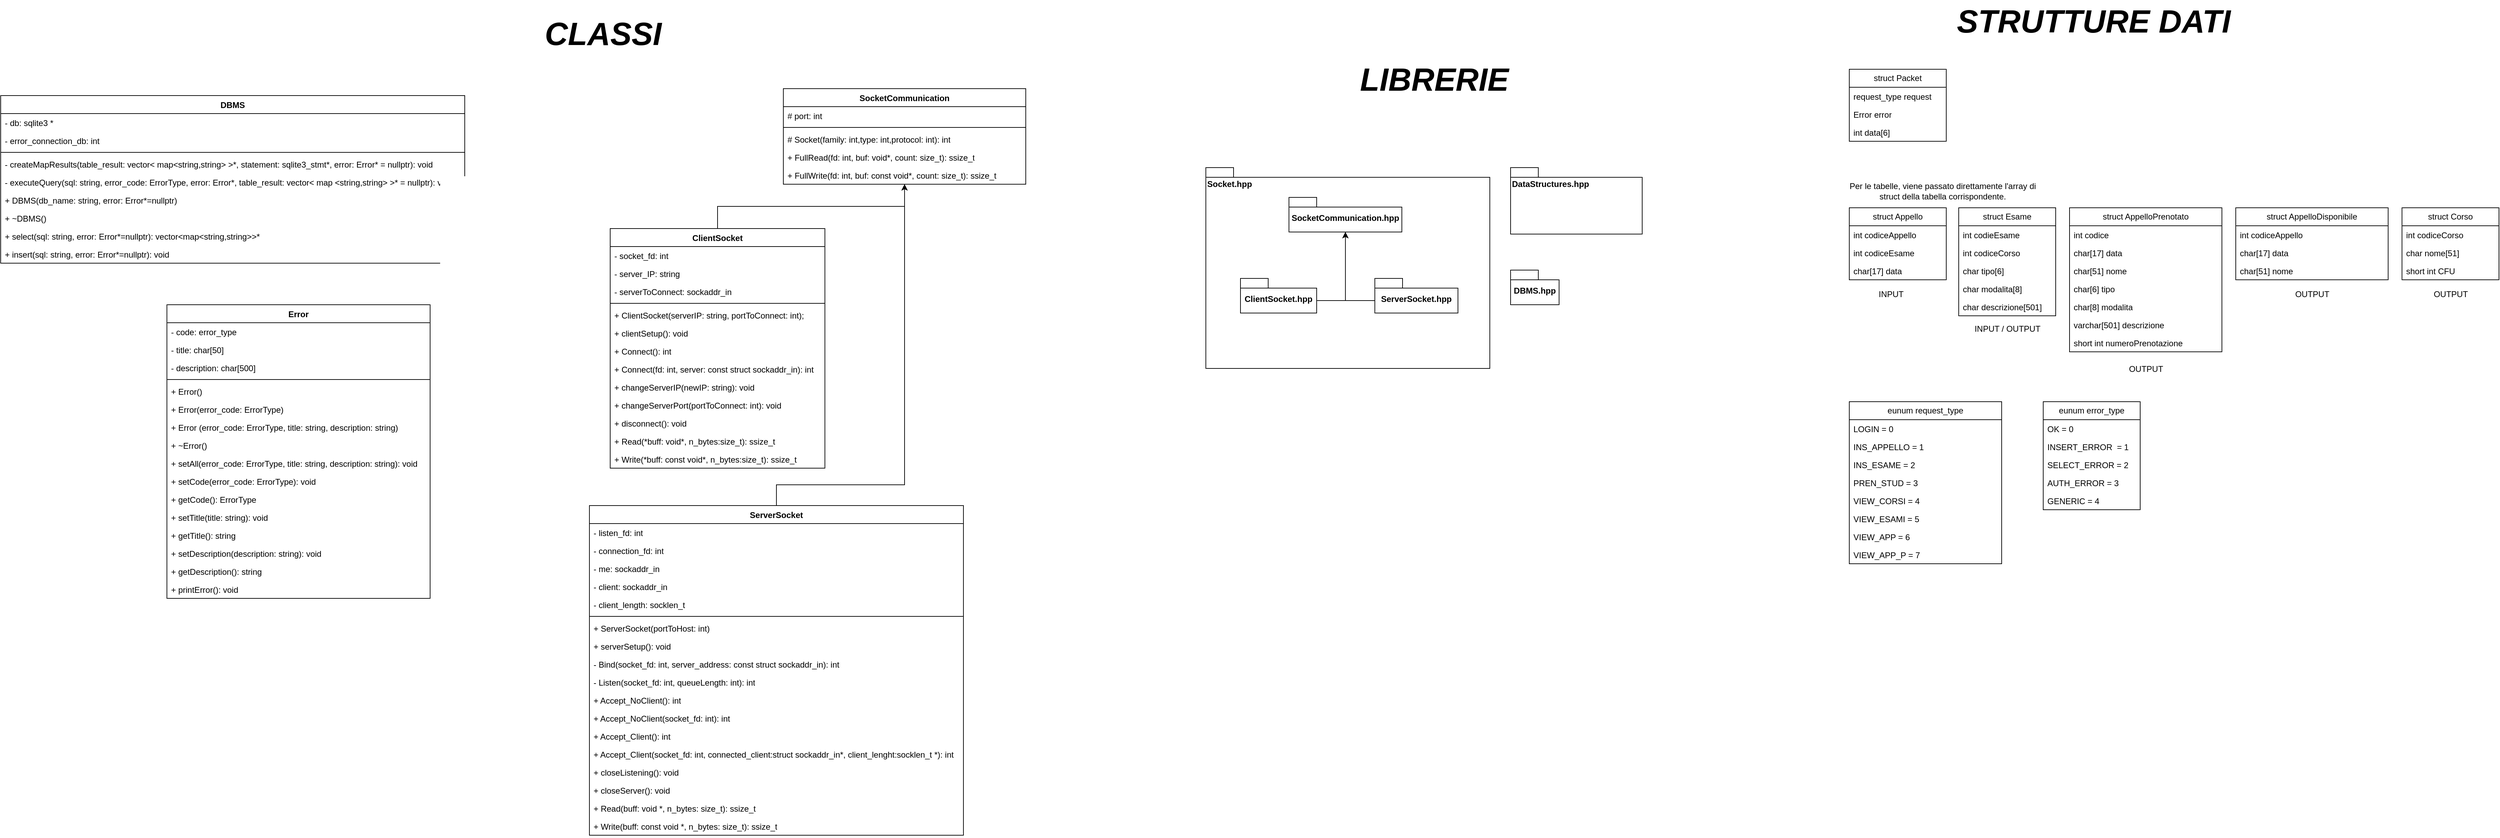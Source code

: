 <mxfile version="22.1.21" type="device">
  <diagram name="Pagina-1" id="JlJQr6Te_6Bf07eZ2ZKu">
    <mxGraphModel dx="3531" dy="629" grid="1" gridSize="10" guides="1" tooltips="1" connect="1" arrows="1" fold="1" page="1" pageScale="1" pageWidth="827" pageHeight="1169" math="0" shadow="0">
      <root>
        <mxCell id="0" />
        <mxCell id="1" parent="0" />
        <mxCell id="-esuDs_Q_kDMU7NCJ42U-24" style="edgeStyle=orthogonalEdgeStyle;rounded=0;orthogonalLoop=1;jettySize=auto;html=1;exitX=0.5;exitY=0;exitDx=0;exitDy=0;" parent="1" source="-esuDs_Q_kDMU7NCJ42U-1" target="-esuDs_Q_kDMU7NCJ42U-19" edge="1">
          <mxGeometry relative="1" as="geometry">
            <mxPoint x="-156" y="313" as="targetPoint" />
          </mxGeometry>
        </mxCell>
        <mxCell id="-esuDs_Q_kDMU7NCJ42U-1" value="ClientSocket" style="swimlane;fontStyle=1;align=center;verticalAlign=top;childLayout=stackLayout;horizontal=1;startSize=26;horizontalStack=0;resizeParent=1;resizeParentMax=0;resizeLast=0;collapsible=1;marginBottom=0;whiteSpace=wrap;html=1;" parent="1" vertex="1">
          <mxGeometry x="-910" y="390" width="310" height="346" as="geometry" />
        </mxCell>
        <mxCell id="-esuDs_Q_kDMU7NCJ42U-2" value="- socket_fd: int" style="text;strokeColor=none;fillColor=none;align=left;verticalAlign=top;spacingLeft=4;spacingRight=4;overflow=hidden;rotatable=0;points=[[0,0.5],[1,0.5]];portConstraint=eastwest;whiteSpace=wrap;html=1;" parent="-esuDs_Q_kDMU7NCJ42U-1" vertex="1">
          <mxGeometry y="26" width="310" height="26" as="geometry" />
        </mxCell>
        <mxCell id="-esuDs_Q_kDMU7NCJ42U-5" value="- server_IP: string" style="text;strokeColor=none;fillColor=none;align=left;verticalAlign=top;spacingLeft=4;spacingRight=4;overflow=hidden;rotatable=0;points=[[0,0.5],[1,0.5]];portConstraint=eastwest;whiteSpace=wrap;html=1;" parent="-esuDs_Q_kDMU7NCJ42U-1" vertex="1">
          <mxGeometry y="52" width="310" height="26" as="geometry" />
        </mxCell>
        <mxCell id="-esuDs_Q_kDMU7NCJ42U-6" value="- serverToConnect:&amp;nbsp;sockaddr_in" style="text;strokeColor=none;fillColor=none;align=left;verticalAlign=top;spacingLeft=4;spacingRight=4;overflow=hidden;rotatable=0;points=[[0,0.5],[1,0.5]];portConstraint=eastwest;whiteSpace=wrap;html=1;" parent="-esuDs_Q_kDMU7NCJ42U-1" vertex="1">
          <mxGeometry y="78" width="310" height="26" as="geometry" />
        </mxCell>
        <mxCell id="-esuDs_Q_kDMU7NCJ42U-3" value="" style="line;strokeWidth=1;fillColor=none;align=left;verticalAlign=middle;spacingTop=-1;spacingLeft=3;spacingRight=3;rotatable=0;labelPosition=right;points=[];portConstraint=eastwest;strokeColor=inherit;" parent="-esuDs_Q_kDMU7NCJ42U-1" vertex="1">
          <mxGeometry y="104" width="310" height="8" as="geometry" />
        </mxCell>
        <mxCell id="-esuDs_Q_kDMU7NCJ42U-4" value="+ ClientSocket(serverIP: string, portToConnect: int);" style="text;strokeColor=none;fillColor=none;align=left;verticalAlign=top;spacingLeft=4;spacingRight=4;overflow=hidden;rotatable=0;points=[[0,0.5],[1,0.5]];portConstraint=eastwest;whiteSpace=wrap;html=1;" parent="-esuDs_Q_kDMU7NCJ42U-1" vertex="1">
          <mxGeometry y="112" width="310" height="26" as="geometry" />
        </mxCell>
        <mxCell id="-esuDs_Q_kDMU7NCJ42U-7" value="+ clientSetup(): void" style="text;strokeColor=none;fillColor=none;align=left;verticalAlign=top;spacingLeft=4;spacingRight=4;overflow=hidden;rotatable=0;points=[[0,0.5],[1,0.5]];portConstraint=eastwest;whiteSpace=wrap;html=1;" parent="-esuDs_Q_kDMU7NCJ42U-1" vertex="1">
          <mxGeometry y="138" width="310" height="26" as="geometry" />
        </mxCell>
        <mxCell id="-esuDs_Q_kDMU7NCJ42U-8" value="+ Connect(): int" style="text;strokeColor=none;fillColor=none;align=left;verticalAlign=top;spacingLeft=4;spacingRight=4;overflow=hidden;rotatable=0;points=[[0,0.5],[1,0.5]];portConstraint=eastwest;whiteSpace=wrap;html=1;" parent="-esuDs_Q_kDMU7NCJ42U-1" vertex="1">
          <mxGeometry y="164" width="310" height="26" as="geometry" />
        </mxCell>
        <mxCell id="_a7u1oDtACrsFD32-zd_-5" value="+ Connect(fd: int, server: const struct sockaddr_in): int" style="text;strokeColor=none;fillColor=none;align=left;verticalAlign=top;spacingLeft=4;spacingRight=4;overflow=hidden;rotatable=0;points=[[0,0.5],[1,0.5]];portConstraint=eastwest;whiteSpace=wrap;html=1;" parent="-esuDs_Q_kDMU7NCJ42U-1" vertex="1">
          <mxGeometry y="190" width="310" height="26" as="geometry" />
        </mxCell>
        <mxCell id="_a7u1oDtACrsFD32-zd_-6" value="+ changeServerIP(newIP: string): void" style="text;strokeColor=none;fillColor=none;align=left;verticalAlign=top;spacingLeft=4;spacingRight=4;overflow=hidden;rotatable=0;points=[[0,0.5],[1,0.5]];portConstraint=eastwest;whiteSpace=wrap;html=1;" parent="-esuDs_Q_kDMU7NCJ42U-1" vertex="1">
          <mxGeometry y="216" width="310" height="26" as="geometry" />
        </mxCell>
        <mxCell id="ocgaTiu3DoQAEeT_Pjvy-1" value="+ changeServerPort(portToConnect: int): void" style="text;strokeColor=none;fillColor=none;align=left;verticalAlign=top;spacingLeft=4;spacingRight=4;overflow=hidden;rotatable=0;points=[[0,0.5],[1,0.5]];portConstraint=eastwest;whiteSpace=wrap;html=1;" vertex="1" parent="-esuDs_Q_kDMU7NCJ42U-1">
          <mxGeometry y="242" width="310" height="26" as="geometry" />
        </mxCell>
        <mxCell id="_a7u1oDtACrsFD32-zd_-7" value="+ disconnect(): void" style="text;strokeColor=none;fillColor=none;align=left;verticalAlign=top;spacingLeft=4;spacingRight=4;overflow=hidden;rotatable=0;points=[[0,0.5],[1,0.5]];portConstraint=eastwest;whiteSpace=wrap;html=1;" parent="-esuDs_Q_kDMU7NCJ42U-1" vertex="1">
          <mxGeometry y="268" width="310" height="26" as="geometry" />
        </mxCell>
        <mxCell id="_a7u1oDtACrsFD32-zd_-8" value="+ Read(*buff: void*, n_bytes:size_t): ssize_t&amp;nbsp;" style="text;strokeColor=none;fillColor=none;align=left;verticalAlign=top;spacingLeft=4;spacingRight=4;overflow=hidden;rotatable=0;points=[[0,0.5],[1,0.5]];portConstraint=eastwest;whiteSpace=wrap;html=1;" parent="-esuDs_Q_kDMU7NCJ42U-1" vertex="1">
          <mxGeometry y="294" width="310" height="26" as="geometry" />
        </mxCell>
        <mxCell id="_a7u1oDtACrsFD32-zd_-9" value="+ Write(*buff: const void*, n_bytes:size_t): ssize_t&amp;nbsp;" style="text;strokeColor=none;fillColor=none;align=left;verticalAlign=top;spacingLeft=4;spacingRight=4;overflow=hidden;rotatable=0;points=[[0,0.5],[1,0.5]];portConstraint=eastwest;whiteSpace=wrap;html=1;" parent="-esuDs_Q_kDMU7NCJ42U-1" vertex="1">
          <mxGeometry y="320" width="310" height="26" as="geometry" />
        </mxCell>
        <mxCell id="-esuDs_Q_kDMU7NCJ42U-25" style="edgeStyle=orthogonalEdgeStyle;rounded=0;orthogonalLoop=1;jettySize=auto;html=1;exitX=0.5;exitY=0;exitDx=0;exitDy=0;" parent="1" source="-esuDs_Q_kDMU7NCJ42U-9" target="-esuDs_Q_kDMU7NCJ42U-19" edge="1">
          <mxGeometry relative="1" as="geometry">
            <Array as="points">
              <mxPoint x="-670" y="760" />
              <mxPoint x="-485" y="760" />
            </Array>
          </mxGeometry>
        </mxCell>
        <mxCell id="-esuDs_Q_kDMU7NCJ42U-9" value="ServerSocket" style="swimlane;fontStyle=1;align=center;verticalAlign=top;childLayout=stackLayout;horizontal=1;startSize=26;horizontalStack=0;resizeParent=1;resizeParentMax=0;resizeLast=0;collapsible=1;marginBottom=0;whiteSpace=wrap;html=1;" parent="1" vertex="1">
          <mxGeometry x="-940" y="790" width="540" height="476" as="geometry" />
        </mxCell>
        <mxCell id="-esuDs_Q_kDMU7NCJ42U-10" value="- listen_fd: int" style="text;strokeColor=none;fillColor=none;align=left;verticalAlign=top;spacingLeft=4;spacingRight=4;overflow=hidden;rotatable=0;points=[[0,0.5],[1,0.5]];portConstraint=eastwest;whiteSpace=wrap;html=1;" parent="-esuDs_Q_kDMU7NCJ42U-9" vertex="1">
          <mxGeometry y="26" width="540" height="26" as="geometry" />
        </mxCell>
        <mxCell id="-esuDs_Q_kDMU7NCJ42U-11" value="- connection_fd: int" style="text;strokeColor=none;fillColor=none;align=left;verticalAlign=top;spacingLeft=4;spacingRight=4;overflow=hidden;rotatable=0;points=[[0,0.5],[1,0.5]];portConstraint=eastwest;whiteSpace=wrap;html=1;" parent="-esuDs_Q_kDMU7NCJ42U-9" vertex="1">
          <mxGeometry y="52" width="540" height="26" as="geometry" />
        </mxCell>
        <mxCell id="-esuDs_Q_kDMU7NCJ42U-17" value="- me: sockaddr_in&amp;nbsp;" style="text;strokeColor=none;fillColor=none;align=left;verticalAlign=top;spacingLeft=4;spacingRight=4;overflow=hidden;rotatable=0;points=[[0,0.5],[1,0.5]];portConstraint=eastwest;whiteSpace=wrap;html=1;" parent="-esuDs_Q_kDMU7NCJ42U-9" vertex="1">
          <mxGeometry y="78" width="540" height="26" as="geometry" />
        </mxCell>
        <mxCell id="-esuDs_Q_kDMU7NCJ42U-18" value="- client: sockaddr_in" style="text;strokeColor=none;fillColor=none;align=left;verticalAlign=top;spacingLeft=4;spacingRight=4;overflow=hidden;rotatable=0;points=[[0,0.5],[1,0.5]];portConstraint=eastwest;whiteSpace=wrap;html=1;" parent="-esuDs_Q_kDMU7NCJ42U-9" vertex="1">
          <mxGeometry y="104" width="540" height="26" as="geometry" />
        </mxCell>
        <mxCell id="_a7u1oDtACrsFD32-zd_-11" value="- client_length: socklen_t" style="text;strokeColor=none;fillColor=none;align=left;verticalAlign=top;spacingLeft=4;spacingRight=4;overflow=hidden;rotatable=0;points=[[0,0.5],[1,0.5]];portConstraint=eastwest;whiteSpace=wrap;html=1;" parent="-esuDs_Q_kDMU7NCJ42U-9" vertex="1">
          <mxGeometry y="130" width="540" height="26" as="geometry" />
        </mxCell>
        <mxCell id="-esuDs_Q_kDMU7NCJ42U-13" value="" style="line;strokeWidth=1;fillColor=none;align=left;verticalAlign=middle;spacingTop=-1;spacingLeft=3;spacingRight=3;rotatable=0;labelPosition=right;points=[];portConstraint=eastwest;strokeColor=inherit;" parent="-esuDs_Q_kDMU7NCJ42U-9" vertex="1">
          <mxGeometry y="156" width="540" height="8" as="geometry" />
        </mxCell>
        <mxCell id="_a7u1oDtACrsFD32-zd_-12" value="+ ServerSocket(portToHost: int)" style="text;strokeColor=none;fillColor=none;align=left;verticalAlign=top;spacingLeft=4;spacingRight=4;overflow=hidden;rotatable=0;points=[[0,0.5],[1,0.5]];portConstraint=eastwest;whiteSpace=wrap;html=1;" parent="-esuDs_Q_kDMU7NCJ42U-9" vertex="1">
          <mxGeometry y="164" width="540" height="26" as="geometry" />
        </mxCell>
        <mxCell id="-esuDs_Q_kDMU7NCJ42U-15" value="+ serverSetup(): void" style="text;strokeColor=none;fillColor=none;align=left;verticalAlign=top;spacingLeft=4;spacingRight=4;overflow=hidden;rotatable=0;points=[[0,0.5],[1,0.5]];portConstraint=eastwest;whiteSpace=wrap;html=1;" parent="-esuDs_Q_kDMU7NCJ42U-9" vertex="1">
          <mxGeometry y="190" width="540" height="26" as="geometry" />
        </mxCell>
        <mxCell id="-esuDs_Q_kDMU7NCJ42U-16" value="- Bind(socket_fd: int, server_address: const struct sockaddr_in): int" style="text;strokeColor=none;fillColor=none;align=left;verticalAlign=top;spacingLeft=4;spacingRight=4;overflow=hidden;rotatable=0;points=[[0,0.5],[1,0.5]];portConstraint=eastwest;whiteSpace=wrap;html=1;" parent="-esuDs_Q_kDMU7NCJ42U-9" vertex="1">
          <mxGeometry y="216" width="540" height="26" as="geometry" />
        </mxCell>
        <mxCell id="_a7u1oDtACrsFD32-zd_-13" value="- Listen(socket_fd: int, queueLength: int): int" style="text;strokeColor=none;fillColor=none;align=left;verticalAlign=top;spacingLeft=4;spacingRight=4;overflow=hidden;rotatable=0;points=[[0,0.5],[1,0.5]];portConstraint=eastwest;whiteSpace=wrap;html=1;" parent="-esuDs_Q_kDMU7NCJ42U-9" vertex="1">
          <mxGeometry y="242" width="540" height="26" as="geometry" />
        </mxCell>
        <mxCell id="_a7u1oDtACrsFD32-zd_-14" value="+ Accept_NoClient(): int" style="text;strokeColor=none;fillColor=none;align=left;verticalAlign=top;spacingLeft=4;spacingRight=4;overflow=hidden;rotatable=0;points=[[0,0.5],[1,0.5]];portConstraint=eastwest;whiteSpace=wrap;html=1;" parent="-esuDs_Q_kDMU7NCJ42U-9" vertex="1">
          <mxGeometry y="268" width="540" height="26" as="geometry" />
        </mxCell>
        <mxCell id="_a7u1oDtACrsFD32-zd_-15" value="+ Accept_NoClient(socket_fd: int): int" style="text;strokeColor=none;fillColor=none;align=left;verticalAlign=top;spacingLeft=4;spacingRight=4;overflow=hidden;rotatable=0;points=[[0,0.5],[1,0.5]];portConstraint=eastwest;whiteSpace=wrap;html=1;" parent="-esuDs_Q_kDMU7NCJ42U-9" vertex="1">
          <mxGeometry y="294" width="540" height="26" as="geometry" />
        </mxCell>
        <mxCell id="_a7u1oDtACrsFD32-zd_-16" value="+ Accept_Client(): int" style="text;strokeColor=none;fillColor=none;align=left;verticalAlign=top;spacingLeft=4;spacingRight=4;overflow=hidden;rotatable=0;points=[[0,0.5],[1,0.5]];portConstraint=eastwest;whiteSpace=wrap;html=1;" parent="-esuDs_Q_kDMU7NCJ42U-9" vertex="1">
          <mxGeometry y="320" width="540" height="26" as="geometry" />
        </mxCell>
        <mxCell id="_a7u1oDtACrsFD32-zd_-17" value="+ Accept_Client(socket_fd: int, connected_client:struct sockaddr_in*, client_lenght:socklen_t *): int" style="text;strokeColor=none;fillColor=none;align=left;verticalAlign=top;spacingLeft=4;spacingRight=4;overflow=hidden;rotatable=0;points=[[0,0.5],[1,0.5]];portConstraint=eastwest;whiteSpace=wrap;html=1;" parent="-esuDs_Q_kDMU7NCJ42U-9" vertex="1">
          <mxGeometry y="346" width="540" height="26" as="geometry" />
        </mxCell>
        <mxCell id="_a7u1oDtACrsFD32-zd_-18" value="+ closeListening(): void" style="text;strokeColor=none;fillColor=none;align=left;verticalAlign=top;spacingLeft=4;spacingRight=4;overflow=hidden;rotatable=0;points=[[0,0.5],[1,0.5]];portConstraint=eastwest;whiteSpace=wrap;html=1;" parent="-esuDs_Q_kDMU7NCJ42U-9" vertex="1">
          <mxGeometry y="372" width="540" height="26" as="geometry" />
        </mxCell>
        <mxCell id="_a7u1oDtACrsFD32-zd_-19" value="+ closeServer(): void" style="text;strokeColor=none;fillColor=none;align=left;verticalAlign=top;spacingLeft=4;spacingRight=4;overflow=hidden;rotatable=0;points=[[0,0.5],[1,0.5]];portConstraint=eastwest;whiteSpace=wrap;html=1;" parent="-esuDs_Q_kDMU7NCJ42U-9" vertex="1">
          <mxGeometry y="398" width="540" height="26" as="geometry" />
        </mxCell>
        <mxCell id="_a7u1oDtACrsFD32-zd_-20" value="+ Read(buff: void *, n_bytes: size_t): ssize_t" style="text;strokeColor=none;fillColor=none;align=left;verticalAlign=top;spacingLeft=4;spacingRight=4;overflow=hidden;rotatable=0;points=[[0,0.5],[1,0.5]];portConstraint=eastwest;whiteSpace=wrap;html=1;" parent="-esuDs_Q_kDMU7NCJ42U-9" vertex="1">
          <mxGeometry y="424" width="540" height="26" as="geometry" />
        </mxCell>
        <mxCell id="_a7u1oDtACrsFD32-zd_-21" value="+ Write(buff: const void *, n_bytes: size_t): ssize_t" style="text;strokeColor=none;fillColor=none;align=left;verticalAlign=top;spacingLeft=4;spacingRight=4;overflow=hidden;rotatable=0;points=[[0,0.5],[1,0.5]];portConstraint=eastwest;whiteSpace=wrap;html=1;" parent="-esuDs_Q_kDMU7NCJ42U-9" vertex="1">
          <mxGeometry y="450" width="540" height="26" as="geometry" />
        </mxCell>
        <mxCell id="-esuDs_Q_kDMU7NCJ42U-19" value="SocketCommunication" style="swimlane;fontStyle=1;align=center;verticalAlign=top;childLayout=stackLayout;horizontal=1;startSize=26;horizontalStack=0;resizeParent=1;resizeParentMax=0;resizeLast=0;collapsible=1;marginBottom=0;whiteSpace=wrap;html=1;" parent="1" vertex="1">
          <mxGeometry x="-660" y="188" width="350" height="138" as="geometry" />
        </mxCell>
        <mxCell id="_a7u1oDtACrsFD32-zd_-1" value="# port: int" style="text;strokeColor=none;fillColor=none;align=left;verticalAlign=top;spacingLeft=4;spacingRight=4;overflow=hidden;rotatable=0;points=[[0,0.5],[1,0.5]];portConstraint=eastwest;whiteSpace=wrap;html=1;" parent="-esuDs_Q_kDMU7NCJ42U-19" vertex="1">
          <mxGeometry y="26" width="350" height="26" as="geometry" />
        </mxCell>
        <mxCell id="-esuDs_Q_kDMU7NCJ42U-21" value="" style="line;strokeWidth=1;fillColor=none;align=left;verticalAlign=middle;spacingTop=-1;spacingLeft=3;spacingRight=3;rotatable=0;labelPosition=right;points=[];portConstraint=eastwest;strokeColor=inherit;" parent="-esuDs_Q_kDMU7NCJ42U-19" vertex="1">
          <mxGeometry y="52" width="350" height="8" as="geometry" />
        </mxCell>
        <mxCell id="_a7u1oDtACrsFD32-zd_-3" value="# Socket(family: int,type: int,protocol: int): int" style="text;strokeColor=none;fillColor=none;align=left;verticalAlign=top;spacingLeft=4;spacingRight=4;overflow=hidden;rotatable=0;points=[[0,0.5],[1,0.5]];portConstraint=eastwest;whiteSpace=wrap;html=1;" parent="-esuDs_Q_kDMU7NCJ42U-19" vertex="1">
          <mxGeometry y="60" width="350" height="26" as="geometry" />
        </mxCell>
        <mxCell id="-esuDs_Q_kDMU7NCJ42U-22" value="+ FullRead(fd: int, buf: void*, count: size_t): ssize_t" style="text;strokeColor=none;fillColor=none;align=left;verticalAlign=top;spacingLeft=4;spacingRight=4;overflow=hidden;rotatable=0;points=[[0,0.5],[1,0.5]];portConstraint=eastwest;whiteSpace=wrap;html=1;" parent="-esuDs_Q_kDMU7NCJ42U-19" vertex="1">
          <mxGeometry y="86" width="350" height="26" as="geometry" />
        </mxCell>
        <mxCell id="-esuDs_Q_kDMU7NCJ42U-23" value="+ FullWrite(fd: int, buf: const void*, count: size_t): ssize_t" style="text;strokeColor=none;fillColor=none;align=left;verticalAlign=top;spacingLeft=4;spacingRight=4;overflow=hidden;rotatable=0;points=[[0,0.5],[1,0.5]];portConstraint=eastwest;whiteSpace=wrap;html=1;" parent="-esuDs_Q_kDMU7NCJ42U-19" vertex="1">
          <mxGeometry y="112" width="350" height="26" as="geometry" />
        </mxCell>
        <mxCell id="-esuDs_Q_kDMU7NCJ42U-26" value="Socket.hpp" style="shape=folder;fontStyle=1;spacingTop=10;tabWidth=40;tabHeight=14;tabPosition=left;html=1;whiteSpace=wrap;align=left;verticalAlign=top;" parent="1" vertex="1">
          <mxGeometry x="-50" y="302" width="410" height="290" as="geometry" />
        </mxCell>
        <mxCell id="-esuDs_Q_kDMU7NCJ42U-32" style="edgeStyle=orthogonalEdgeStyle;rounded=0;orthogonalLoop=1;jettySize=auto;html=1;exitX=0;exitY=0;exitDx=110;exitDy=32;exitPerimeter=0;" parent="1" source="-esuDs_Q_kDMU7NCJ42U-27" target="-esuDs_Q_kDMU7NCJ42U-29" edge="1">
          <mxGeometry relative="1" as="geometry" />
        </mxCell>
        <mxCell id="-esuDs_Q_kDMU7NCJ42U-27" value="ClientSocket.hpp" style="shape=folder;fontStyle=1;spacingTop=10;tabWidth=40;tabHeight=14;tabPosition=left;html=1;whiteSpace=wrap;" parent="1" vertex="1">
          <mxGeometry y="462" width="110" height="50" as="geometry" />
        </mxCell>
        <mxCell id="-esuDs_Q_kDMU7NCJ42U-31" style="edgeStyle=orthogonalEdgeStyle;rounded=0;orthogonalLoop=1;jettySize=auto;html=1;exitX=0;exitY=0;exitDx=0;exitDy=32;exitPerimeter=0;" parent="1" source="-esuDs_Q_kDMU7NCJ42U-28" target="-esuDs_Q_kDMU7NCJ42U-29" edge="1">
          <mxGeometry relative="1" as="geometry" />
        </mxCell>
        <mxCell id="-esuDs_Q_kDMU7NCJ42U-28" value="ServerSocket.hpp" style="shape=folder;fontStyle=1;spacingTop=10;tabWidth=40;tabHeight=14;tabPosition=left;html=1;whiteSpace=wrap;" parent="1" vertex="1">
          <mxGeometry x="194" y="462" width="120" height="50" as="geometry" />
        </mxCell>
        <mxCell id="-esuDs_Q_kDMU7NCJ42U-29" value="SocketCommunication.hpp" style="shape=folder;fontStyle=1;spacingTop=10;tabWidth=40;tabHeight=14;tabPosition=left;html=1;whiteSpace=wrap;" parent="1" vertex="1">
          <mxGeometry x="70" y="345" width="163" height="50" as="geometry" />
        </mxCell>
        <mxCell id="-esuDs_Q_kDMU7NCJ42U-33" value="DataStructures.hpp" style="shape=folder;fontStyle=1;spacingTop=10;tabWidth=40;tabHeight=14;tabPosition=left;html=1;whiteSpace=wrap;align=left;verticalAlign=top;" parent="1" vertex="1">
          <mxGeometry x="390" y="302" width="190" height="96" as="geometry" />
        </mxCell>
        <mxCell id="-esuDs_Q_kDMU7NCJ42U-42" value="eunum request_type" style="swimlane;fontStyle=0;childLayout=stackLayout;horizontal=1;startSize=26;fillColor=none;horizontalStack=0;resizeParent=1;resizeParentMax=0;resizeLast=0;collapsible=1;marginBottom=0;whiteSpace=wrap;html=1;" parent="1" vertex="1">
          <mxGeometry x="879" y="640" width="220" height="234" as="geometry" />
        </mxCell>
        <mxCell id="fY1PQCGDW21fs5bUiZzv-1" value="LOGIN = 0" style="text;strokeColor=none;fillColor=none;align=left;verticalAlign=top;spacingLeft=4;spacingRight=4;overflow=hidden;rotatable=0;points=[[0,0.5],[1,0.5]];portConstraint=eastwest;whiteSpace=wrap;html=1;" parent="-esuDs_Q_kDMU7NCJ42U-42" vertex="1">
          <mxGeometry y="26" width="220" height="26" as="geometry" />
        </mxCell>
        <mxCell id="-esuDs_Q_kDMU7NCJ42U-43" value="INS_APPELLO = 1" style="text;strokeColor=none;fillColor=none;align=left;verticalAlign=top;spacingLeft=4;spacingRight=4;overflow=hidden;rotatable=0;points=[[0,0.5],[1,0.5]];portConstraint=eastwest;whiteSpace=wrap;html=1;" parent="-esuDs_Q_kDMU7NCJ42U-42" vertex="1">
          <mxGeometry y="52" width="220" height="26" as="geometry" />
        </mxCell>
        <mxCell id="ay6p5uCMhRTWUSK0BUIG-1" value="INS_ESAME = 2" style="text;strokeColor=none;fillColor=none;align=left;verticalAlign=top;spacingLeft=4;spacingRight=4;overflow=hidden;rotatable=0;points=[[0,0.5],[1,0.5]];portConstraint=eastwest;whiteSpace=wrap;html=1;" parent="-esuDs_Q_kDMU7NCJ42U-42" vertex="1">
          <mxGeometry y="78" width="220" height="26" as="geometry" />
        </mxCell>
        <mxCell id="-esuDs_Q_kDMU7NCJ42U-44" value="PREN_STUD = 3" style="text;strokeColor=none;fillColor=none;align=left;verticalAlign=top;spacingLeft=4;spacingRight=4;overflow=hidden;rotatable=0;points=[[0,0.5],[1,0.5]];portConstraint=eastwest;whiteSpace=wrap;html=1;" parent="-esuDs_Q_kDMU7NCJ42U-42" vertex="1">
          <mxGeometry y="104" width="220" height="26" as="geometry" />
        </mxCell>
        <mxCell id="ay6p5uCMhRTWUSK0BUIG-2" value="VIEW_CORSI = 4" style="text;strokeColor=none;fillColor=none;align=left;verticalAlign=top;spacingLeft=4;spacingRight=4;overflow=hidden;rotatable=0;points=[[0,0.5],[1,0.5]];portConstraint=eastwest;whiteSpace=wrap;html=1;" parent="-esuDs_Q_kDMU7NCJ42U-42" vertex="1">
          <mxGeometry y="130" width="220" height="26" as="geometry" />
        </mxCell>
        <mxCell id="ay6p5uCMhRTWUSK0BUIG-3" value="VIEW_ESAMI = 5" style="text;strokeColor=none;fillColor=none;align=left;verticalAlign=top;spacingLeft=4;spacingRight=4;overflow=hidden;rotatable=0;points=[[0,0.5],[1,0.5]];portConstraint=eastwest;whiteSpace=wrap;html=1;" parent="-esuDs_Q_kDMU7NCJ42U-42" vertex="1">
          <mxGeometry y="156" width="220" height="26" as="geometry" />
        </mxCell>
        <mxCell id="-esuDs_Q_kDMU7NCJ42U-45" value="VIEW_APP = 6" style="text;strokeColor=none;fillColor=none;align=left;verticalAlign=top;spacingLeft=4;spacingRight=4;overflow=hidden;rotatable=0;points=[[0,0.5],[1,0.5]];portConstraint=eastwest;whiteSpace=wrap;html=1;" parent="-esuDs_Q_kDMU7NCJ42U-42" vertex="1">
          <mxGeometry y="182" width="220" height="26" as="geometry" />
        </mxCell>
        <mxCell id="-esuDs_Q_kDMU7NCJ42U-46" value="VIEW_APP_P = 7" style="text;strokeColor=none;fillColor=none;align=left;verticalAlign=top;spacingLeft=4;spacingRight=4;overflow=hidden;rotatable=0;points=[[0,0.5],[1,0.5]];portConstraint=eastwest;whiteSpace=wrap;html=1;" parent="-esuDs_Q_kDMU7NCJ42U-42" vertex="1">
          <mxGeometry y="208" width="220" height="26" as="geometry" />
        </mxCell>
        <mxCell id="-esuDs_Q_kDMU7NCJ42U-48" value="eunum error_type" style="swimlane;fontStyle=0;childLayout=stackLayout;horizontal=1;startSize=26;fillColor=none;horizontalStack=0;resizeParent=1;resizeParentMax=0;resizeLast=0;collapsible=1;marginBottom=0;whiteSpace=wrap;html=1;" parent="1" vertex="1">
          <mxGeometry x="1159" y="640" width="140" height="156" as="geometry" />
        </mxCell>
        <mxCell id="-GFdlB0zmhnT-sUFEKRq-3" value="OK = 0" style="text;strokeColor=none;fillColor=none;align=left;verticalAlign=top;spacingLeft=4;spacingRight=4;overflow=hidden;rotatable=0;points=[[0,0.5],[1,0.5]];portConstraint=eastwest;whiteSpace=wrap;html=1;" parent="-esuDs_Q_kDMU7NCJ42U-48" vertex="1">
          <mxGeometry y="26" width="140" height="26" as="geometry" />
        </mxCell>
        <mxCell id="P_yyH9BcunDV83Dqml3z-14" value="INSERT_ERROR&amp;nbsp; = 1" style="text;strokeColor=none;fillColor=none;align=left;verticalAlign=top;spacingLeft=4;spacingRight=4;overflow=hidden;rotatable=0;points=[[0,0.5],[1,0.5]];portConstraint=eastwest;whiteSpace=wrap;html=1;" parent="-esuDs_Q_kDMU7NCJ42U-48" vertex="1">
          <mxGeometry y="52" width="140" height="26" as="geometry" />
        </mxCell>
        <mxCell id="P_yyH9BcunDV83Dqml3z-15" value="SELECT_ERROR = 2" style="text;strokeColor=none;fillColor=none;align=left;verticalAlign=top;spacingLeft=4;spacingRight=4;overflow=hidden;rotatable=0;points=[[0,0.5],[1,0.5]];portConstraint=eastwest;whiteSpace=wrap;html=1;" parent="-esuDs_Q_kDMU7NCJ42U-48" vertex="1">
          <mxGeometry y="78" width="140" height="26" as="geometry" />
        </mxCell>
        <mxCell id="BIkuK2lzPe4uWjLCXuvf-11" value="AUTH_ERROR = 3" style="text;strokeColor=none;fillColor=none;align=left;verticalAlign=top;spacingLeft=4;spacingRight=4;overflow=hidden;rotatable=0;points=[[0,0.5],[1,0.5]];portConstraint=eastwest;whiteSpace=wrap;html=1;" parent="-esuDs_Q_kDMU7NCJ42U-48" vertex="1">
          <mxGeometry y="104" width="140" height="26" as="geometry" />
        </mxCell>
        <mxCell id="-GFdlB0zmhnT-sUFEKRq-4" value="GENERIC = 4" style="text;strokeColor=none;fillColor=none;align=left;verticalAlign=top;spacingLeft=4;spacingRight=4;overflow=hidden;rotatable=0;points=[[0,0.5],[1,0.5]];portConstraint=eastwest;whiteSpace=wrap;html=1;" parent="-esuDs_Q_kDMU7NCJ42U-48" vertex="1">
          <mxGeometry y="130" width="140" height="26" as="geometry" />
        </mxCell>
        <mxCell id="P_yyH9BcunDV83Dqml3z-1" value="DBMS.hpp" style="shape=folder;fontStyle=1;spacingTop=10;tabWidth=40;tabHeight=14;tabPosition=left;html=1;whiteSpace=wrap;" parent="1" vertex="1">
          <mxGeometry x="390" y="450" width="70" height="50" as="geometry" />
        </mxCell>
        <mxCell id="P_yyH9BcunDV83Dqml3z-2" value="struct Packet" style="swimlane;fontStyle=0;childLayout=stackLayout;horizontal=1;startSize=26;fillColor=none;horizontalStack=0;resizeParent=1;resizeParentMax=0;resizeLast=0;collapsible=1;marginBottom=0;whiteSpace=wrap;html=1;" parent="1" vertex="1">
          <mxGeometry x="879" y="160" width="140" height="104" as="geometry" />
        </mxCell>
        <mxCell id="P_yyH9BcunDV83Dqml3z-3" value="request_type request&lt;br&gt;" style="text;strokeColor=none;fillColor=none;align=left;verticalAlign=top;spacingLeft=4;spacingRight=4;overflow=hidden;rotatable=0;points=[[0,0.5],[1,0.5]];portConstraint=eastwest;whiteSpace=wrap;html=1;" parent="P_yyH9BcunDV83Dqml3z-2" vertex="1">
          <mxGeometry y="26" width="140" height="26" as="geometry" />
        </mxCell>
        <mxCell id="P_yyH9BcunDV83Dqml3z-4" value="Error error" style="text;strokeColor=none;fillColor=none;align=left;verticalAlign=top;spacingLeft=4;spacingRight=4;overflow=hidden;rotatable=0;points=[[0,0.5],[1,0.5]];portConstraint=eastwest;whiteSpace=wrap;html=1;" parent="P_yyH9BcunDV83Dqml3z-2" vertex="1">
          <mxGeometry y="52" width="140" height="26" as="geometry" />
        </mxCell>
        <mxCell id="P_yyH9BcunDV83Dqml3z-11" value="int data[6]" style="text;strokeColor=none;fillColor=none;align=left;verticalAlign=top;spacingLeft=4;spacingRight=4;overflow=hidden;rotatable=0;points=[[0,0.5],[1,0.5]];portConstraint=eastwest;whiteSpace=wrap;html=1;" parent="P_yyH9BcunDV83Dqml3z-2" vertex="1">
          <mxGeometry y="78" width="140" height="26" as="geometry" />
        </mxCell>
        <mxCell id="P_yyH9BcunDV83Dqml3z-25" value="Error" style="swimlane;fontStyle=1;align=center;verticalAlign=top;childLayout=stackLayout;horizontal=1;startSize=26;horizontalStack=0;resizeParent=1;resizeParentMax=0;resizeLast=0;collapsible=1;marginBottom=0;whiteSpace=wrap;html=1;" parent="1" vertex="1">
          <mxGeometry x="-1550" y="500" width="380" height="424" as="geometry" />
        </mxCell>
        <mxCell id="P_yyH9BcunDV83Dqml3z-17" value="- code: error_type" style="text;strokeColor=none;fillColor=none;align=left;verticalAlign=top;spacingLeft=4;spacingRight=4;overflow=hidden;rotatable=0;points=[[0,0.5],[1,0.5]];portConstraint=eastwest;whiteSpace=wrap;html=1;" parent="P_yyH9BcunDV83Dqml3z-25" vertex="1">
          <mxGeometry y="26" width="380" height="26" as="geometry" />
        </mxCell>
        <mxCell id="P_yyH9BcunDV83Dqml3z-18" value="- title: char[50]" style="text;strokeColor=none;fillColor=none;align=left;verticalAlign=top;spacingLeft=4;spacingRight=4;overflow=hidden;rotatable=0;points=[[0,0.5],[1,0.5]];portConstraint=eastwest;whiteSpace=wrap;html=1;" parent="P_yyH9BcunDV83Dqml3z-25" vertex="1">
          <mxGeometry y="52" width="380" height="26" as="geometry" />
        </mxCell>
        <mxCell id="P_yyH9BcunDV83Dqml3z-19" value="- description: char[500]" style="text;strokeColor=none;fillColor=none;align=left;verticalAlign=top;spacingLeft=4;spacingRight=4;overflow=hidden;rotatable=0;points=[[0,0.5],[1,0.5]];portConstraint=eastwest;whiteSpace=wrap;html=1;" parent="P_yyH9BcunDV83Dqml3z-25" vertex="1">
          <mxGeometry y="78" width="380" height="26" as="geometry" />
        </mxCell>
        <mxCell id="P_yyH9BcunDV83Dqml3z-27" value="" style="line;strokeWidth=1;fillColor=none;align=left;verticalAlign=middle;spacingTop=-1;spacingLeft=3;spacingRight=3;rotatable=0;labelPosition=right;points=[];portConstraint=eastwest;strokeColor=inherit;" parent="P_yyH9BcunDV83Dqml3z-25" vertex="1">
          <mxGeometry y="104" width="380" height="8" as="geometry" />
        </mxCell>
        <mxCell id="_a7u1oDtACrsFD32-zd_-27" value="+ Error()" style="text;strokeColor=none;fillColor=none;align=left;verticalAlign=top;spacingLeft=4;spacingRight=4;overflow=hidden;rotatable=0;points=[[0,0.5],[1,0.5]];portConstraint=eastwest;whiteSpace=wrap;html=1;" parent="P_yyH9BcunDV83Dqml3z-25" vertex="1">
          <mxGeometry y="112" width="380" height="26" as="geometry" />
        </mxCell>
        <mxCell id="_a7u1oDtACrsFD32-zd_-32" value="+ Error(error_code: ErrorType)" style="text;strokeColor=none;fillColor=none;align=left;verticalAlign=top;spacingLeft=4;spacingRight=4;overflow=hidden;rotatable=0;points=[[0,0.5],[1,0.5]];portConstraint=eastwest;whiteSpace=wrap;html=1;" parent="P_yyH9BcunDV83Dqml3z-25" vertex="1">
          <mxGeometry y="138" width="380" height="26" as="geometry" />
        </mxCell>
        <mxCell id="_a7u1oDtACrsFD32-zd_-31" value="+ Error (error_code: ErrorType, title: string, description: string)" style="text;strokeColor=none;fillColor=none;align=left;verticalAlign=top;spacingLeft=4;spacingRight=4;overflow=hidden;rotatable=0;points=[[0,0.5],[1,0.5]];portConstraint=eastwest;whiteSpace=wrap;html=1;" parent="P_yyH9BcunDV83Dqml3z-25" vertex="1">
          <mxGeometry y="164" width="380" height="26" as="geometry" />
        </mxCell>
        <mxCell id="_a7u1oDtACrsFD32-zd_-30" value="+ ~Error()" style="text;strokeColor=none;fillColor=none;align=left;verticalAlign=top;spacingLeft=4;spacingRight=4;overflow=hidden;rotatable=0;points=[[0,0.5],[1,0.5]];portConstraint=eastwest;whiteSpace=wrap;html=1;" parent="P_yyH9BcunDV83Dqml3z-25" vertex="1">
          <mxGeometry y="190" width="380" height="26" as="geometry" />
        </mxCell>
        <mxCell id="_a7u1oDtACrsFD32-zd_-28" value="+ setAll(error_code: ErrorType, title: string, description: string): void" style="text;strokeColor=none;fillColor=none;align=left;verticalAlign=top;spacingLeft=4;spacingRight=4;overflow=hidden;rotatable=0;points=[[0,0.5],[1,0.5]];portConstraint=eastwest;whiteSpace=wrap;html=1;" parent="P_yyH9BcunDV83Dqml3z-25" vertex="1">
          <mxGeometry y="216" width="380" height="26" as="geometry" />
        </mxCell>
        <mxCell id="_a7u1oDtACrsFD32-zd_-29" value="+ setCode(error_code: ErrorType): void" style="text;strokeColor=none;fillColor=none;align=left;verticalAlign=top;spacingLeft=4;spacingRight=4;overflow=hidden;rotatable=0;points=[[0,0.5],[1,0.5]];portConstraint=eastwest;whiteSpace=wrap;html=1;" parent="P_yyH9BcunDV83Dqml3z-25" vertex="1">
          <mxGeometry y="242" width="380" height="26" as="geometry" />
        </mxCell>
        <mxCell id="_a7u1oDtACrsFD32-zd_-26" value="+ getCode(): ErrorType" style="text;strokeColor=none;fillColor=none;align=left;verticalAlign=top;spacingLeft=4;spacingRight=4;overflow=hidden;rotatable=0;points=[[0,0.5],[1,0.5]];portConstraint=eastwest;whiteSpace=wrap;html=1;" parent="P_yyH9BcunDV83Dqml3z-25" vertex="1">
          <mxGeometry y="268" width="380" height="26" as="geometry" />
        </mxCell>
        <mxCell id="_a7u1oDtACrsFD32-zd_-25" value="+ setTitle(title: string): void" style="text;strokeColor=none;fillColor=none;align=left;verticalAlign=top;spacingLeft=4;spacingRight=4;overflow=hidden;rotatable=0;points=[[0,0.5],[1,0.5]];portConstraint=eastwest;whiteSpace=wrap;html=1;" parent="P_yyH9BcunDV83Dqml3z-25" vertex="1">
          <mxGeometry y="294" width="380" height="26" as="geometry" />
        </mxCell>
        <mxCell id="_a7u1oDtACrsFD32-zd_-22" value="+ getTitle(): string" style="text;strokeColor=none;fillColor=none;align=left;verticalAlign=top;spacingLeft=4;spacingRight=4;overflow=hidden;rotatable=0;points=[[0,0.5],[1,0.5]];portConstraint=eastwest;whiteSpace=wrap;html=1;" parent="P_yyH9BcunDV83Dqml3z-25" vertex="1">
          <mxGeometry y="320" width="380" height="26" as="geometry" />
        </mxCell>
        <mxCell id="_a7u1oDtACrsFD32-zd_-23" value="+ setDescription(description: string): void" style="text;strokeColor=none;fillColor=none;align=left;verticalAlign=top;spacingLeft=4;spacingRight=4;overflow=hidden;rotatable=0;points=[[0,0.5],[1,0.5]];portConstraint=eastwest;whiteSpace=wrap;html=1;" parent="P_yyH9BcunDV83Dqml3z-25" vertex="1">
          <mxGeometry y="346" width="380" height="26" as="geometry" />
        </mxCell>
        <mxCell id="_a7u1oDtACrsFD32-zd_-24" value="+ getDescription(): string" style="text;strokeColor=none;fillColor=none;align=left;verticalAlign=top;spacingLeft=4;spacingRight=4;overflow=hidden;rotatable=0;points=[[0,0.5],[1,0.5]];portConstraint=eastwest;whiteSpace=wrap;html=1;" parent="P_yyH9BcunDV83Dqml3z-25" vertex="1">
          <mxGeometry y="372" width="380" height="26" as="geometry" />
        </mxCell>
        <mxCell id="P_yyH9BcunDV83Dqml3z-28" value="+ printError(): void" style="text;strokeColor=none;fillColor=none;align=left;verticalAlign=top;spacingLeft=4;spacingRight=4;overflow=hidden;rotatable=0;points=[[0,0.5],[1,0.5]];portConstraint=eastwest;whiteSpace=wrap;html=1;" parent="P_yyH9BcunDV83Dqml3z-25" vertex="1">
          <mxGeometry y="398" width="380" height="26" as="geometry" />
        </mxCell>
        <mxCell id="P_yyH9BcunDV83Dqml3z-29" value="Per le tabelle, viene passato direttamente l&#39;array di struct della tabella corrispondente." style="text;html=1;strokeColor=none;fillColor=none;align=center;verticalAlign=middle;whiteSpace=wrap;rounded=0;" parent="1" vertex="1">
          <mxGeometry x="869" y="312" width="290" height="48" as="geometry" />
        </mxCell>
        <mxCell id="huAsdCg8xMPW1aug0sCq-15" value="struct Appello" style="swimlane;fontStyle=0;childLayout=stackLayout;horizontal=1;startSize=26;fillColor=none;horizontalStack=0;resizeParent=1;resizeParentMax=0;resizeLast=0;collapsible=1;marginBottom=0;whiteSpace=wrap;html=1;" parent="1" vertex="1">
          <mxGeometry x="879" y="360" width="140" height="104" as="geometry" />
        </mxCell>
        <mxCell id="huAsdCg8xMPW1aug0sCq-16" value="int codiceAppello" style="text;strokeColor=none;fillColor=none;align=left;verticalAlign=top;spacingLeft=4;spacingRight=4;overflow=hidden;rotatable=0;points=[[0,0.5],[1,0.5]];portConstraint=eastwest;whiteSpace=wrap;html=1;" parent="huAsdCg8xMPW1aug0sCq-15" vertex="1">
          <mxGeometry y="26" width="140" height="26" as="geometry" />
        </mxCell>
        <mxCell id="huAsdCg8xMPW1aug0sCq-17" value="int codiceEsame" style="text;strokeColor=none;fillColor=none;align=left;verticalAlign=top;spacingLeft=4;spacingRight=4;overflow=hidden;rotatable=0;points=[[0,0.5],[1,0.5]];portConstraint=eastwest;whiteSpace=wrap;html=1;" parent="huAsdCg8xMPW1aug0sCq-15" vertex="1">
          <mxGeometry y="52" width="140" height="26" as="geometry" />
        </mxCell>
        <mxCell id="huAsdCg8xMPW1aug0sCq-18" value="char[17] data" style="text;strokeColor=none;fillColor=none;align=left;verticalAlign=top;spacingLeft=4;spacingRight=4;overflow=hidden;rotatable=0;points=[[0,0.5],[1,0.5]];portConstraint=eastwest;whiteSpace=wrap;html=1;" parent="huAsdCg8xMPW1aug0sCq-15" vertex="1">
          <mxGeometry y="78" width="140" height="26" as="geometry" />
        </mxCell>
        <mxCell id="jQAnMem-1kL7U2Eb-v0K-3" value="struct AppelloPrenotato" style="swimlane;fontStyle=0;childLayout=stackLayout;horizontal=1;startSize=26;fillColor=none;horizontalStack=0;resizeParent=1;resizeParentMax=0;resizeLast=0;collapsible=1;marginBottom=0;whiteSpace=wrap;html=1;" parent="1" vertex="1">
          <mxGeometry x="1197" y="360" width="220" height="208" as="geometry" />
        </mxCell>
        <mxCell id="jQAnMem-1kL7U2Eb-v0K-4" value="int codice" style="text;strokeColor=none;fillColor=none;align=left;verticalAlign=top;spacingLeft=4;spacingRight=4;overflow=hidden;rotatable=0;points=[[0,0.5],[1,0.5]];portConstraint=eastwest;whiteSpace=wrap;html=1;" parent="jQAnMem-1kL7U2Eb-v0K-3" vertex="1">
          <mxGeometry y="26" width="220" height="26" as="geometry" />
        </mxCell>
        <mxCell id="jQAnMem-1kL7U2Eb-v0K-6" value="char[17] data" style="text;strokeColor=none;fillColor=none;align=left;verticalAlign=top;spacingLeft=4;spacingRight=4;overflow=hidden;rotatable=0;points=[[0,0.5],[1,0.5]];portConstraint=eastwest;whiteSpace=wrap;html=1;" parent="jQAnMem-1kL7U2Eb-v0K-3" vertex="1">
          <mxGeometry y="52" width="220" height="26" as="geometry" />
        </mxCell>
        <mxCell id="jQAnMem-1kL7U2Eb-v0K-5" value="char[51] nome" style="text;strokeColor=none;fillColor=none;align=left;verticalAlign=top;spacingLeft=4;spacingRight=4;overflow=hidden;rotatable=0;points=[[0,0.5],[1,0.5]];portConstraint=eastwest;whiteSpace=wrap;html=1;" parent="jQAnMem-1kL7U2Eb-v0K-3" vertex="1">
          <mxGeometry y="78" width="220" height="26" as="geometry" />
        </mxCell>
        <mxCell id="jQAnMem-1kL7U2Eb-v0K-8" value="char[6] tipo" style="text;strokeColor=none;fillColor=none;align=left;verticalAlign=top;spacingLeft=4;spacingRight=4;overflow=hidden;rotatable=0;points=[[0,0.5],[1,0.5]];portConstraint=eastwest;whiteSpace=wrap;html=1;" parent="jQAnMem-1kL7U2Eb-v0K-3" vertex="1">
          <mxGeometry y="104" width="220" height="26" as="geometry" />
        </mxCell>
        <mxCell id="jQAnMem-1kL7U2Eb-v0K-7" value="char[8] modalita" style="text;strokeColor=none;fillColor=none;align=left;verticalAlign=top;spacingLeft=4;spacingRight=4;overflow=hidden;rotatable=0;points=[[0,0.5],[1,0.5]];portConstraint=eastwest;whiteSpace=wrap;html=1;" parent="jQAnMem-1kL7U2Eb-v0K-3" vertex="1">
          <mxGeometry y="130" width="220" height="26" as="geometry" />
        </mxCell>
        <mxCell id="jQAnMem-1kL7U2Eb-v0K-9" value="varchar[501] descrizione" style="text;strokeColor=none;fillColor=none;align=left;verticalAlign=top;spacingLeft=4;spacingRight=4;overflow=hidden;rotatable=0;points=[[0,0.5],[1,0.5]];portConstraint=eastwest;whiteSpace=wrap;html=1;" parent="jQAnMem-1kL7U2Eb-v0K-3" vertex="1">
          <mxGeometry y="156" width="220" height="26" as="geometry" />
        </mxCell>
        <mxCell id="jQAnMem-1kL7U2Eb-v0K-17" value="short int numeroPrenotazione" style="text;strokeColor=none;fillColor=none;align=left;verticalAlign=top;spacingLeft=4;spacingRight=4;overflow=hidden;rotatable=0;points=[[0,0.5],[1,0.5]];portConstraint=eastwest;whiteSpace=wrap;html=1;" parent="jQAnMem-1kL7U2Eb-v0K-3" vertex="1">
          <mxGeometry y="182" width="220" height="26" as="geometry" />
        </mxCell>
        <mxCell id="jQAnMem-1kL7U2Eb-v0K-19" value="struct AppelloDisponibile" style="swimlane;fontStyle=0;childLayout=stackLayout;horizontal=1;startSize=26;fillColor=none;horizontalStack=0;resizeParent=1;resizeParentMax=0;resizeLast=0;collapsible=1;marginBottom=0;whiteSpace=wrap;html=1;" parent="1" vertex="1">
          <mxGeometry x="1437" y="360" width="220" height="104" as="geometry" />
        </mxCell>
        <mxCell id="jQAnMem-1kL7U2Eb-v0K-20" value="int codiceAppello" style="text;strokeColor=none;fillColor=none;align=left;verticalAlign=top;spacingLeft=4;spacingRight=4;overflow=hidden;rotatable=0;points=[[0,0.5],[1,0.5]];portConstraint=eastwest;whiteSpace=wrap;html=1;" parent="jQAnMem-1kL7U2Eb-v0K-19" vertex="1">
          <mxGeometry y="26" width="220" height="26" as="geometry" />
        </mxCell>
        <mxCell id="jQAnMem-1kL7U2Eb-v0K-21" value="char[17] data" style="text;strokeColor=none;fillColor=none;align=left;verticalAlign=top;spacingLeft=4;spacingRight=4;overflow=hidden;rotatable=0;points=[[0,0.5],[1,0.5]];portConstraint=eastwest;whiteSpace=wrap;html=1;" parent="jQAnMem-1kL7U2Eb-v0K-19" vertex="1">
          <mxGeometry y="52" width="220" height="26" as="geometry" />
        </mxCell>
        <mxCell id="jQAnMem-1kL7U2Eb-v0K-22" value="char[51] nome" style="text;strokeColor=none;fillColor=none;align=left;verticalAlign=top;spacingLeft=4;spacingRight=4;overflow=hidden;rotatable=0;points=[[0,0.5],[1,0.5]];portConstraint=eastwest;whiteSpace=wrap;html=1;" parent="jQAnMem-1kL7U2Eb-v0K-19" vertex="1">
          <mxGeometry y="78" width="220" height="26" as="geometry" />
        </mxCell>
        <mxCell id="jQAnMem-1kL7U2Eb-v0K-27" value="INPUT" style="text;html=1;align=center;verticalAlign=middle;resizable=0;points=[];autosize=1;strokeColor=none;fillColor=none;" parent="1" vertex="1">
          <mxGeometry x="909" y="470" width="60" height="30" as="geometry" />
        </mxCell>
        <mxCell id="jQAnMem-1kL7U2Eb-v0K-28" value="OUTPUT" style="text;html=1;align=center;verticalAlign=middle;resizable=0;points=[];autosize=1;strokeColor=none;fillColor=none;" parent="1" vertex="1">
          <mxGeometry x="1272" y="578" width="70" height="30" as="geometry" />
        </mxCell>
        <mxCell id="jQAnMem-1kL7U2Eb-v0K-29" value="OUTPUT" style="text;html=1;align=center;verticalAlign=middle;resizable=0;points=[];autosize=1;strokeColor=none;fillColor=none;" parent="1" vertex="1">
          <mxGeometry x="1512" y="470" width="70" height="30" as="geometry" />
        </mxCell>
        <mxCell id="_a7u1oDtACrsFD32-zd_-33" value="DBMS" style="swimlane;fontStyle=1;align=center;verticalAlign=top;childLayout=stackLayout;horizontal=1;startSize=26;horizontalStack=0;resizeParent=1;resizeParentMax=0;resizeLast=0;collapsible=1;marginBottom=0;whiteSpace=wrap;html=1;" parent="1" vertex="1">
          <mxGeometry x="-1790" y="198" width="670" height="242" as="geometry" />
        </mxCell>
        <mxCell id="_a7u1oDtACrsFD32-zd_-34" value="- db: sqlite3 *" style="text;strokeColor=none;fillColor=none;align=left;verticalAlign=top;spacingLeft=4;spacingRight=4;overflow=hidden;rotatable=0;points=[[0,0.5],[1,0.5]];portConstraint=eastwest;whiteSpace=wrap;html=1;" parent="_a7u1oDtACrsFD32-zd_-33" vertex="1">
          <mxGeometry y="26" width="670" height="26" as="geometry" />
        </mxCell>
        <mxCell id="_a7u1oDtACrsFD32-zd_-37" value="- error_connection_db: int" style="text;strokeColor=none;fillColor=none;align=left;verticalAlign=top;spacingLeft=4;spacingRight=4;overflow=hidden;rotatable=0;points=[[0,0.5],[1,0.5]];portConstraint=eastwest;whiteSpace=wrap;html=1;" parent="_a7u1oDtACrsFD32-zd_-33" vertex="1">
          <mxGeometry y="52" width="670" height="26" as="geometry" />
        </mxCell>
        <mxCell id="_a7u1oDtACrsFD32-zd_-35" value="" style="line;strokeWidth=1;fillColor=none;align=left;verticalAlign=middle;spacingTop=-1;spacingLeft=3;spacingRight=3;rotatable=0;labelPosition=right;points=[];portConstraint=eastwest;strokeColor=inherit;" parent="_a7u1oDtACrsFD32-zd_-33" vertex="1">
          <mxGeometry y="78" width="670" height="8" as="geometry" />
        </mxCell>
        <mxCell id="_a7u1oDtACrsFD32-zd_-36" value="- createMapResults(table_result: vector&amp;lt; map&amp;lt;string,string&amp;gt; &amp;gt;*, statement: sqlite3_stmt*, error: Error* = nullptr): void" style="text;strokeColor=none;fillColor=none;align=left;verticalAlign=top;spacingLeft=4;spacingRight=4;overflow=hidden;rotatable=0;points=[[0,0.5],[1,0.5]];portConstraint=eastwest;whiteSpace=wrap;html=1;" parent="_a7u1oDtACrsFD32-zd_-33" vertex="1">
          <mxGeometry y="86" width="670" height="26" as="geometry" />
        </mxCell>
        <mxCell id="_a7u1oDtACrsFD32-zd_-38" value="- executeQuery(sql: string, error_code: ErrorType, error: Error*, table_result: vector&amp;lt; map &amp;lt;string,string&amp;gt; &amp;gt;* = nullptr): void" style="text;strokeColor=none;fillColor=none;align=left;verticalAlign=top;spacingLeft=4;spacingRight=4;overflow=hidden;rotatable=0;points=[[0,0.5],[1,0.5]];portConstraint=eastwest;whiteSpace=wrap;html=1;" parent="_a7u1oDtACrsFD32-zd_-33" vertex="1">
          <mxGeometry y="112" width="670" height="26" as="geometry" />
        </mxCell>
        <mxCell id="_a7u1oDtACrsFD32-zd_-39" value="+ DBMS(db_name: string, error: Error*=nullptr)" style="text;strokeColor=none;fillColor=none;align=left;verticalAlign=top;spacingLeft=4;spacingRight=4;overflow=hidden;rotatable=0;points=[[0,0.5],[1,0.5]];portConstraint=eastwest;whiteSpace=wrap;html=1;" parent="_a7u1oDtACrsFD32-zd_-33" vertex="1">
          <mxGeometry y="138" width="670" height="26" as="geometry" />
        </mxCell>
        <mxCell id="_a7u1oDtACrsFD32-zd_-40" value="+&amp;nbsp;~DBMS()" style="text;strokeColor=none;fillColor=none;align=left;verticalAlign=top;spacingLeft=4;spacingRight=4;overflow=hidden;rotatable=0;points=[[0,0.5],[1,0.5]];portConstraint=eastwest;whiteSpace=wrap;html=1;" parent="_a7u1oDtACrsFD32-zd_-33" vertex="1">
          <mxGeometry y="164" width="670" height="26" as="geometry" />
        </mxCell>
        <mxCell id="_a7u1oDtACrsFD32-zd_-41" value="+ select(sql: string, error: Error*=nullptr): vector&amp;lt;map&amp;lt;string,string&amp;gt;&amp;gt;*" style="text;strokeColor=none;fillColor=none;align=left;verticalAlign=top;spacingLeft=4;spacingRight=4;overflow=hidden;rotatable=0;points=[[0,0.5],[1,0.5]];portConstraint=eastwest;whiteSpace=wrap;html=1;" parent="_a7u1oDtACrsFD32-zd_-33" vertex="1">
          <mxGeometry y="190" width="670" height="26" as="geometry" />
        </mxCell>
        <mxCell id="_a7u1oDtACrsFD32-zd_-42" value="+ insert(sql: string, error: Error*=nullptr): void" style="text;strokeColor=none;fillColor=none;align=left;verticalAlign=top;spacingLeft=4;spacingRight=4;overflow=hidden;rotatable=0;points=[[0,0.5],[1,0.5]];portConstraint=eastwest;whiteSpace=wrap;html=1;" parent="_a7u1oDtACrsFD32-zd_-33" vertex="1">
          <mxGeometry y="216" width="670" height="26" as="geometry" />
        </mxCell>
        <mxCell id="_a7u1oDtACrsFD32-zd_-43" value="CLASSI" style="text;html=1;strokeColor=none;fillColor=none;align=center;verticalAlign=middle;whiteSpace=wrap;rounded=0;fontSize=46;fontStyle=3" parent="1" vertex="1">
          <mxGeometry x="-1040" y="78" width="240" height="62" as="geometry" />
        </mxCell>
        <mxCell id="_a7u1oDtACrsFD32-zd_-45" value="LIBRERIE" style="text;html=1;strokeColor=none;fillColor=none;align=center;verticalAlign=middle;whiteSpace=wrap;rounded=0;fontSize=46;fontStyle=3" parent="1" vertex="1">
          <mxGeometry x="160" y="144" width="240" height="62" as="geometry" />
        </mxCell>
        <mxCell id="_a7u1oDtACrsFD32-zd_-46" value="STRUTTURE DATI" style="text;html=1;strokeColor=none;fillColor=none;align=center;verticalAlign=middle;whiteSpace=wrap;rounded=0;fontSize=46;fontStyle=3" parent="1" vertex="1">
          <mxGeometry x="947" y="60" width="570" height="62" as="geometry" />
        </mxCell>
        <mxCell id="ay6p5uCMhRTWUSK0BUIG-4" value="struct Esame" style="swimlane;fontStyle=0;childLayout=stackLayout;horizontal=1;startSize=26;fillColor=none;horizontalStack=0;resizeParent=1;resizeParentMax=0;resizeLast=0;collapsible=1;marginBottom=0;whiteSpace=wrap;html=1;" parent="1" vertex="1">
          <mxGeometry x="1037" y="360" width="140" height="156" as="geometry" />
        </mxCell>
        <mxCell id="ay6p5uCMhRTWUSK0BUIG-5" value="int codieEsame" style="text;strokeColor=none;fillColor=none;align=left;verticalAlign=top;spacingLeft=4;spacingRight=4;overflow=hidden;rotatable=0;points=[[0,0.5],[1,0.5]];portConstraint=eastwest;whiteSpace=wrap;html=1;" parent="ay6p5uCMhRTWUSK0BUIG-4" vertex="1">
          <mxGeometry y="26" width="140" height="26" as="geometry" />
        </mxCell>
        <mxCell id="ay6p5uCMhRTWUSK0BUIG-6" value="int codiceCorso" style="text;strokeColor=none;fillColor=none;align=left;verticalAlign=top;spacingLeft=4;spacingRight=4;overflow=hidden;rotatable=0;points=[[0,0.5],[1,0.5]];portConstraint=eastwest;whiteSpace=wrap;html=1;" parent="ay6p5uCMhRTWUSK0BUIG-4" vertex="1">
          <mxGeometry y="52" width="140" height="26" as="geometry" />
        </mxCell>
        <mxCell id="ay6p5uCMhRTWUSK0BUIG-7" value="char tipo[6]" style="text;strokeColor=none;fillColor=none;align=left;verticalAlign=top;spacingLeft=4;spacingRight=4;overflow=hidden;rotatable=0;points=[[0,0.5],[1,0.5]];portConstraint=eastwest;whiteSpace=wrap;html=1;" parent="ay6p5uCMhRTWUSK0BUIG-4" vertex="1">
          <mxGeometry y="78" width="140" height="26" as="geometry" />
        </mxCell>
        <mxCell id="ay6p5uCMhRTWUSK0BUIG-8" value="char modalita[8]" style="text;strokeColor=none;fillColor=none;align=left;verticalAlign=top;spacingLeft=4;spacingRight=4;overflow=hidden;rotatable=0;points=[[0,0.5],[1,0.5]];portConstraint=eastwest;whiteSpace=wrap;html=1;" parent="ay6p5uCMhRTWUSK0BUIG-4" vertex="1">
          <mxGeometry y="104" width="140" height="26" as="geometry" />
        </mxCell>
        <mxCell id="ay6p5uCMhRTWUSK0BUIG-9" value="char descrizione[501]" style="text;strokeColor=none;fillColor=none;align=left;verticalAlign=top;spacingLeft=4;spacingRight=4;overflow=hidden;rotatable=0;points=[[0,0.5],[1,0.5]];portConstraint=eastwest;whiteSpace=wrap;html=1;" parent="ay6p5uCMhRTWUSK0BUIG-4" vertex="1">
          <mxGeometry y="130" width="140" height="26" as="geometry" />
        </mxCell>
        <mxCell id="ay6p5uCMhRTWUSK0BUIG-10" value="INPUT / OUTPUT" style="text;html=1;align=center;verticalAlign=middle;resizable=0;points=[];autosize=1;strokeColor=none;fillColor=none;" parent="1" vertex="1">
          <mxGeometry x="1047" y="520" width="120" height="30" as="geometry" />
        </mxCell>
        <mxCell id="ay6p5uCMhRTWUSK0BUIG-11" value="struct Corso" style="swimlane;fontStyle=0;childLayout=stackLayout;horizontal=1;startSize=26;fillColor=none;horizontalStack=0;resizeParent=1;resizeParentMax=0;resizeLast=0;collapsible=1;marginBottom=0;whiteSpace=wrap;html=1;" parent="1" vertex="1">
          <mxGeometry x="1677" y="360" width="140" height="104" as="geometry" />
        </mxCell>
        <mxCell id="ay6p5uCMhRTWUSK0BUIG-12" value="int codiceCorso" style="text;strokeColor=none;fillColor=none;align=left;verticalAlign=top;spacingLeft=4;spacingRight=4;overflow=hidden;rotatable=0;points=[[0,0.5],[1,0.5]];portConstraint=eastwest;whiteSpace=wrap;html=1;" parent="ay6p5uCMhRTWUSK0BUIG-11" vertex="1">
          <mxGeometry y="26" width="140" height="26" as="geometry" />
        </mxCell>
        <mxCell id="ay6p5uCMhRTWUSK0BUIG-13" value="char nome[51]" style="text;strokeColor=none;fillColor=none;align=left;verticalAlign=top;spacingLeft=4;spacingRight=4;overflow=hidden;rotatable=0;points=[[0,0.5],[1,0.5]];portConstraint=eastwest;whiteSpace=wrap;html=1;" parent="ay6p5uCMhRTWUSK0BUIG-11" vertex="1">
          <mxGeometry y="52" width="140" height="26" as="geometry" />
        </mxCell>
        <mxCell id="ay6p5uCMhRTWUSK0BUIG-14" value="short int CFU" style="text;strokeColor=none;fillColor=none;align=left;verticalAlign=top;spacingLeft=4;spacingRight=4;overflow=hidden;rotatable=0;points=[[0,0.5],[1,0.5]];portConstraint=eastwest;whiteSpace=wrap;html=1;" parent="ay6p5uCMhRTWUSK0BUIG-11" vertex="1">
          <mxGeometry y="78" width="140" height="26" as="geometry" />
        </mxCell>
        <mxCell id="ay6p5uCMhRTWUSK0BUIG-15" value="OUTPUT" style="text;html=1;align=center;verticalAlign=middle;resizable=0;points=[];autosize=1;strokeColor=none;fillColor=none;" parent="1" vertex="1">
          <mxGeometry x="1712" y="470" width="70" height="30" as="geometry" />
        </mxCell>
      </root>
    </mxGraphModel>
  </diagram>
</mxfile>
